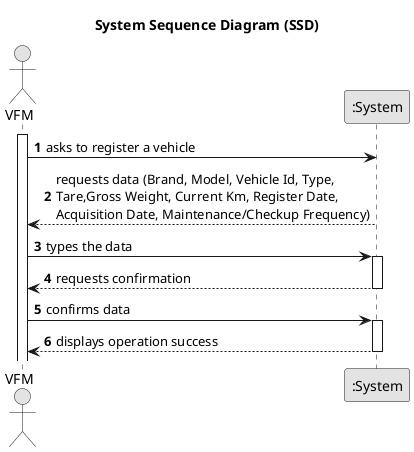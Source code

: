 @startuml
skinparam monochrome true
skinparam packageStyle rectangle
skinparam shadowing false

title System Sequence Diagram (SSD)

autonumber

actor "VFM" as Employee
participant ":System" as System

activate Employee

    Employee -> System : asks to register a vehicle


        System --> Employee : requests data (Brand, Model, Vehicle Id, Type, \nTare,Gross Weight, Current Km, Register Date, \nAcquisition Date, Maintenance/Checkup Frequency)
    deactivate System

    Employee -> System : types the data
    activate System

        System --> Employee : requests confirmation
    deactivate System

    Employee -> System : confirms data
    activate System

        System --> Employee : displays operation success
    deactivate System

@enduml